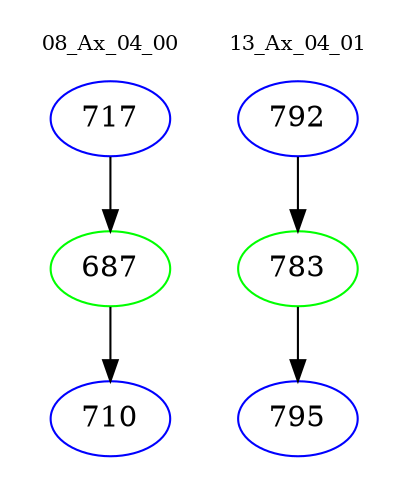 digraph{
subgraph cluster_0 {
color = white
label = "08_Ax_04_00";
fontsize=10;
T0_717 [label="717", color="blue"]
T0_717 -> T0_687 [color="black"]
T0_687 [label="687", color="green"]
T0_687 -> T0_710 [color="black"]
T0_710 [label="710", color="blue"]
}
subgraph cluster_1 {
color = white
label = "13_Ax_04_01";
fontsize=10;
T1_792 [label="792", color="blue"]
T1_792 -> T1_783 [color="black"]
T1_783 [label="783", color="green"]
T1_783 -> T1_795 [color="black"]
T1_795 [label="795", color="blue"]
}
}
